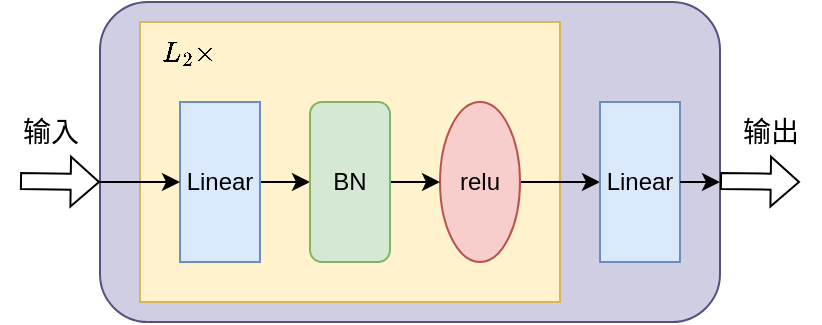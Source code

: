 <mxfile version="21.6.8" type="device">
  <diagram name="Page-1" id="ksI0KflbmtQFvvSXH81g">
    <mxGraphModel dx="1194" dy="824" grid="1" gridSize="10" guides="1" tooltips="1" connect="1" arrows="1" fold="1" page="1" pageScale="1" pageWidth="850" pageHeight="1100" math="1" shadow="0">
      <root>
        <mxCell id="0" />
        <mxCell id="1" parent="0" />
        <mxCell id="Lr6OlVlhMSfUfxXyhcn7-1" value="" style="rounded=1;whiteSpace=wrap;html=1;fillColor=#d0cee2;strokeColor=#56517e;" parent="1" vertex="1">
          <mxGeometry x="160" y="230" width="310" height="160" as="geometry" />
        </mxCell>
        <mxCell id="Lr6OlVlhMSfUfxXyhcn7-2" value="" style="rounded=0;whiteSpace=wrap;html=1;fillColor=#fff2cc;strokeColor=#d6b656;" parent="1" vertex="1">
          <mxGeometry x="180" y="240" width="210" height="140" as="geometry" />
        </mxCell>
        <mxCell id="Lr6OlVlhMSfUfxXyhcn7-3" value="" style="edgeStyle=orthogonalEdgeStyle;rounded=0;orthogonalLoop=1;jettySize=auto;html=1;" parent="1" source="Lr6OlVlhMSfUfxXyhcn7-4" target="Lr6OlVlhMSfUfxXyhcn7-8" edge="1">
          <mxGeometry relative="1" as="geometry" />
        </mxCell>
        <mxCell id="Lr6OlVlhMSfUfxXyhcn7-4" value="Linear" style="rounded=0;whiteSpace=wrap;html=1;fillColor=#dae8fc;strokeColor=#6c8ebf;" parent="1" vertex="1">
          <mxGeometry x="200" y="280" width="40" height="80" as="geometry" />
        </mxCell>
        <mxCell id="Lr6OlVlhMSfUfxXyhcn7-5" value="" style="edgeStyle=orthogonalEdgeStyle;rounded=0;orthogonalLoop=1;jettySize=auto;html=1;" parent="1" source="Lr6OlVlhMSfUfxXyhcn7-6" target="Lr6OlVlhMSfUfxXyhcn7-9" edge="1">
          <mxGeometry relative="1" as="geometry" />
        </mxCell>
        <mxCell id="Lr6OlVlhMSfUfxXyhcn7-6" value="relu" style="ellipse;whiteSpace=wrap;html=1;fillColor=#f8cecc;strokeColor=#b85450;" parent="1" vertex="1">
          <mxGeometry x="330" y="280" width="40" height="80" as="geometry" />
        </mxCell>
        <mxCell id="Lr6OlVlhMSfUfxXyhcn7-7" value="" style="edgeStyle=orthogonalEdgeStyle;rounded=0;orthogonalLoop=1;jettySize=auto;html=1;" parent="1" source="Lr6OlVlhMSfUfxXyhcn7-8" target="Lr6OlVlhMSfUfxXyhcn7-6" edge="1">
          <mxGeometry relative="1" as="geometry" />
        </mxCell>
        <mxCell id="Lr6OlVlhMSfUfxXyhcn7-8" value="BN" style="rounded=1;whiteSpace=wrap;html=1;fillColor=#d5e8d4;strokeColor=#82b366;" parent="1" vertex="1">
          <mxGeometry x="265" y="280" width="40" height="80" as="geometry" />
        </mxCell>
        <mxCell id="Lr6OlVlhMSfUfxXyhcn7-9" value="Linear" style="rounded=0;whiteSpace=wrap;html=1;fillColor=#dae8fc;strokeColor=#6c8ebf;" parent="1" vertex="1">
          <mxGeometry x="410" y="280" width="40" height="80" as="geometry" />
        </mxCell>
        <mxCell id="Lr6OlVlhMSfUfxXyhcn7-10" value="`L_2 \times`" style="text;html=1;strokeColor=none;fillColor=none;align=center;verticalAlign=middle;whiteSpace=wrap;rounded=0;" parent="1" vertex="1">
          <mxGeometry x="190" y="240" width="30" height="30" as="geometry" />
        </mxCell>
        <mxCell id="Lr6OlVlhMSfUfxXyhcn7-12" value="" style="endArrow=classic;html=1;rounded=0;exitX=1;exitY=0.5;exitDx=0;exitDy=0;entryX=1;entryY=0.5;entryDx=0;entryDy=0;" parent="1" source="Lr6OlVlhMSfUfxXyhcn7-9" edge="1">
          <mxGeometry width="50" height="50" relative="1" as="geometry">
            <mxPoint x="-20" y="320" as="sourcePoint" />
            <mxPoint x="470" y="320" as="targetPoint" />
          </mxGeometry>
        </mxCell>
        <mxCell id="Lr6OlVlhMSfUfxXyhcn7-13" value="" style="endArrow=classic;html=1;rounded=0;entryX=0;entryY=0.5;entryDx=0;entryDy=0;" parent="1" target="Lr6OlVlhMSfUfxXyhcn7-4" edge="1">
          <mxGeometry width="50" height="50" relative="1" as="geometry">
            <mxPoint x="160" y="320" as="sourcePoint" />
            <mxPoint x="30" y="270" as="targetPoint" />
          </mxGeometry>
        </mxCell>
        <mxCell id="Lr6OlVlhMSfUfxXyhcn7-14" value="" style="shape=flexArrow;endArrow=classic;html=1;rounded=0;width=8;endSize=4.38;endWidth=16;" parent="1" edge="1">
          <mxGeometry width="50" height="50" relative="1" as="geometry">
            <mxPoint x="470" y="319.5" as="sourcePoint" />
            <mxPoint x="510" y="320" as="targetPoint" />
          </mxGeometry>
        </mxCell>
        <mxCell id="Lr6OlVlhMSfUfxXyhcn7-15" value="&lt;font style=&quot;font-size: 14px;&quot;&gt;输入&lt;/font&gt;" style="text;html=1;align=center;verticalAlign=middle;resizable=0;points=[];autosize=1;strokeColor=none;fillColor=none;" parent="1" vertex="1">
          <mxGeometry x="110" y="280" width="50" height="30" as="geometry" />
        </mxCell>
        <mxCell id="Lr6OlVlhMSfUfxXyhcn7-16" value="&lt;font style=&quot;font-size: 14px;&quot;&gt;输出&lt;/font&gt;" style="text;html=1;align=center;verticalAlign=middle;resizable=0;points=[];autosize=1;strokeColor=none;fillColor=none;" parent="1" vertex="1">
          <mxGeometry x="470" y="280" width="50" height="30" as="geometry" />
        </mxCell>
        <mxCell id="5wUBgQflY54nV2RvUji3-1" value="" style="shape=flexArrow;endArrow=classic;html=1;rounded=0;width=8;endSize=4.38;endWidth=16;" edge="1" parent="1">
          <mxGeometry width="50" height="50" relative="1" as="geometry">
            <mxPoint x="120" y="319.5" as="sourcePoint" />
            <mxPoint x="160" y="320" as="targetPoint" />
          </mxGeometry>
        </mxCell>
      </root>
    </mxGraphModel>
  </diagram>
</mxfile>
